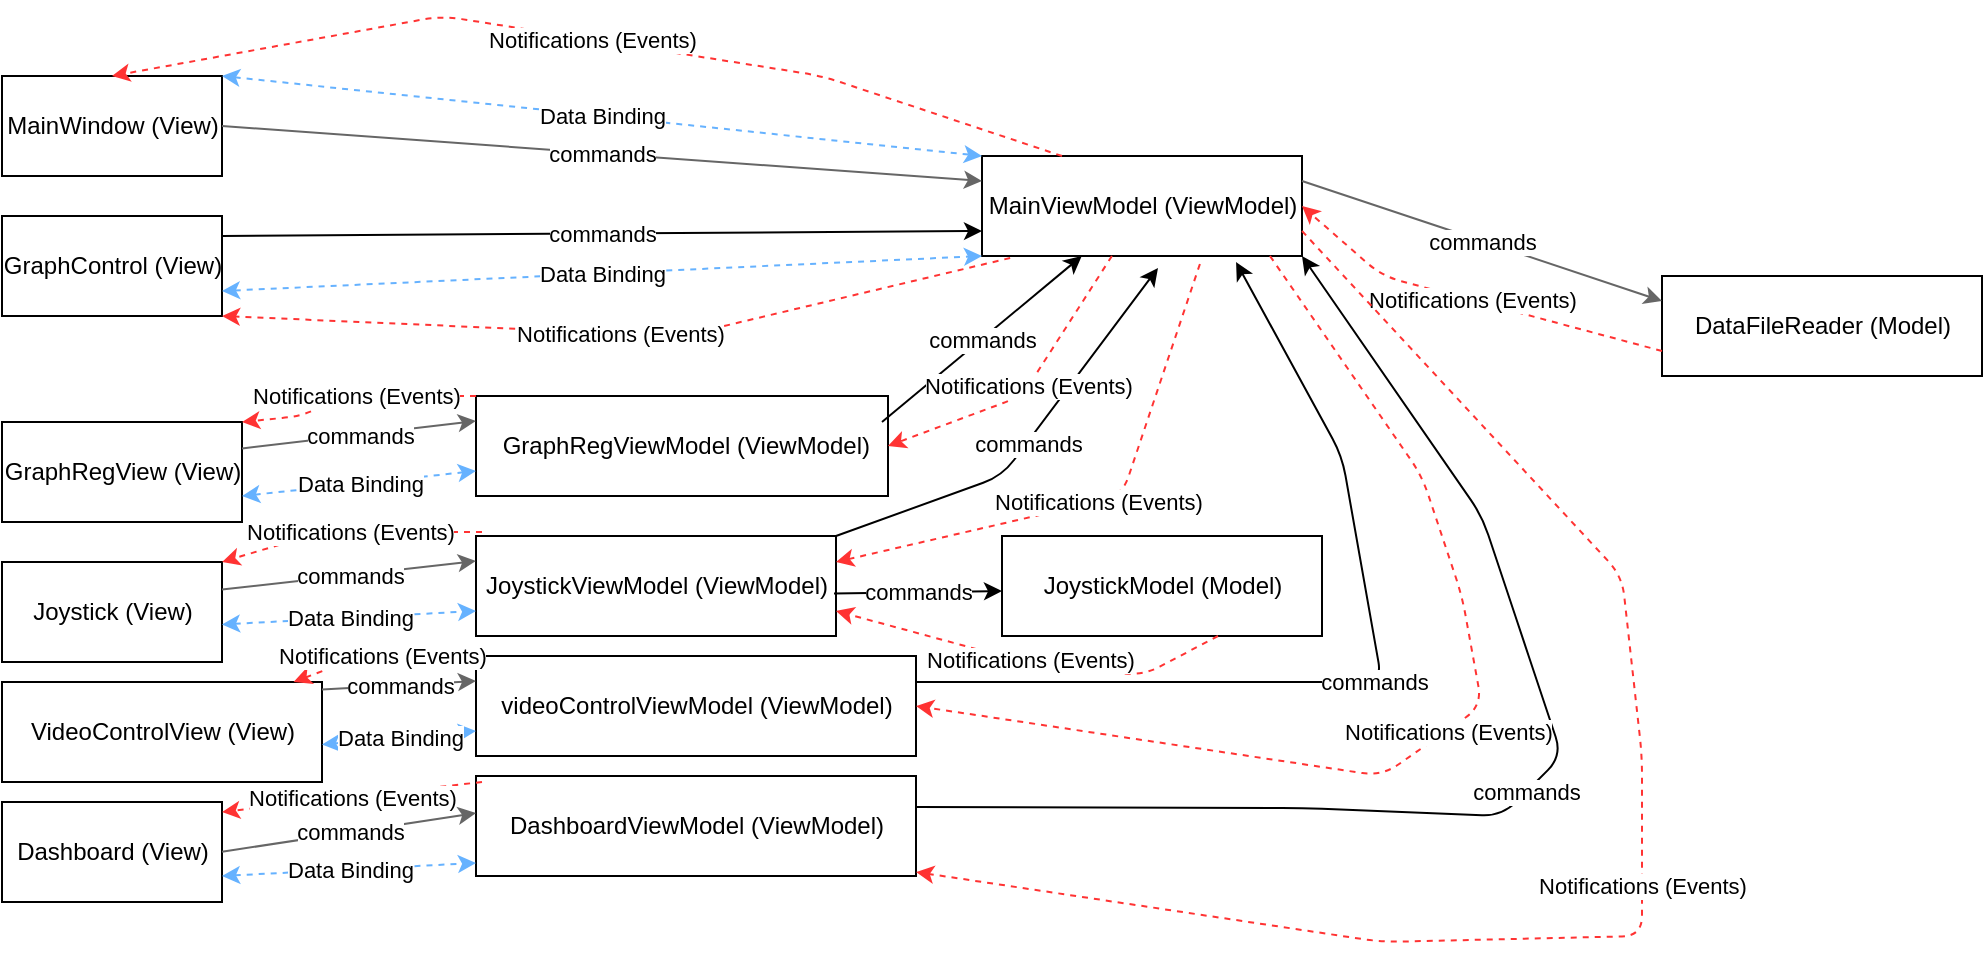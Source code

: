 <mxfile version="14.6.0" type="github">
  <diagram id="C5RBs43oDa-KdzZeNtuy" name="Page-1">
    <mxGraphModel dx="1422" dy="762" grid="1" gridSize="10" guides="1" tooltips="1" connect="1" arrows="1" fold="1" page="1" pageScale="1" pageWidth="1169" pageHeight="827" math="0" shadow="0">
      <root>
        <mxCell id="WIyWlLk6GJQsqaUBKTNV-0" />
        <mxCell id="WIyWlLk6GJQsqaUBKTNV-1" parent="WIyWlLk6GJQsqaUBKTNV-0" />
        <mxCell id="LMAW1DUZcX1mLdOMo50G-0" value="MainWindow (View)" style="html=1;" vertex="1" parent="WIyWlLk6GJQsqaUBKTNV-1">
          <mxGeometry x="110" y="190" width="110" height="50" as="geometry" />
        </mxCell>
        <mxCell id="LMAW1DUZcX1mLdOMo50G-1" value="GraphControl (View)" style="html=1;" vertex="1" parent="WIyWlLk6GJQsqaUBKTNV-1">
          <mxGeometry x="110" y="260" width="110" height="50" as="geometry" />
        </mxCell>
        <mxCell id="LMAW1DUZcX1mLdOMo50G-2" value="VideoControlView (View)" style="html=1;" vertex="1" parent="WIyWlLk6GJQsqaUBKTNV-1">
          <mxGeometry x="110" y="493" width="160" height="50" as="geometry" />
        </mxCell>
        <mxCell id="LMAW1DUZcX1mLdOMo50G-3" value="GraphRegView (View)" style="html=1;" vertex="1" parent="WIyWlLk6GJQsqaUBKTNV-1">
          <mxGeometry x="110" y="363" width="120" height="50" as="geometry" />
        </mxCell>
        <mxCell id="LMAW1DUZcX1mLdOMo50G-4" value="Joystick (View)" style="html=1;" vertex="1" parent="WIyWlLk6GJQsqaUBKTNV-1">
          <mxGeometry x="110" y="433" width="110" height="50" as="geometry" />
        </mxCell>
        <mxCell id="LMAW1DUZcX1mLdOMo50G-6" value="Dashboard (View)" style="html=1;" vertex="1" parent="WIyWlLk6GJQsqaUBKTNV-1">
          <mxGeometry x="110" y="553" width="110" height="50" as="geometry" />
        </mxCell>
        <mxCell id="LMAW1DUZcX1mLdOMo50G-9" value="MainViewModel (ViewModel)" style="html=1;" vertex="1" parent="WIyWlLk6GJQsqaUBKTNV-1">
          <mxGeometry x="600" y="230" width="160" height="50" as="geometry" />
        </mxCell>
        <mxCell id="LMAW1DUZcX1mLdOMo50G-13" value="videoControlViewModel (ViewModel)" style="html=1;" vertex="1" parent="WIyWlLk6GJQsqaUBKTNV-1">
          <mxGeometry x="347" y="480" width="220" height="50" as="geometry" />
        </mxCell>
        <mxCell id="LMAW1DUZcX1mLdOMo50G-15" value="&amp;nbsp;GraphRegViewModel (ViewModel)" style="html=1;" vertex="1" parent="WIyWlLk6GJQsqaUBKTNV-1">
          <mxGeometry x="347" y="350" width="206" height="50" as="geometry" />
        </mxCell>
        <mxCell id="LMAW1DUZcX1mLdOMo50G-16" value="DashboardViewModel (ViewModel)" style="html=1;" vertex="1" parent="WIyWlLk6GJQsqaUBKTNV-1">
          <mxGeometry x="347" y="540" width="220" height="50" as="geometry" />
        </mxCell>
        <mxCell id="LMAW1DUZcX1mLdOMo50G-17" value="JoystickViewModel (ViewModel)" style="html=1;" vertex="1" parent="WIyWlLk6GJQsqaUBKTNV-1">
          <mxGeometry x="347" y="420" width="180" height="50" as="geometry" />
        </mxCell>
        <mxCell id="LMAW1DUZcX1mLdOMo50G-18" value="DataFileReader (Model)" style="html=1;" vertex="1" parent="WIyWlLk6GJQsqaUBKTNV-1">
          <mxGeometry x="940" y="290" width="160" height="50" as="geometry" />
        </mxCell>
        <mxCell id="LMAW1DUZcX1mLdOMo50G-19" value="JoystickModel (Model)" style="html=1;" vertex="1" parent="WIyWlLk6GJQsqaUBKTNV-1">
          <mxGeometry x="610" y="420" width="160" height="50" as="geometry" />
        </mxCell>
        <mxCell id="LMAW1DUZcX1mLdOMo50G-55" value="" style="endArrow=classic;html=1;entryX=0;entryY=0.25;entryDx=0;entryDy=0;fillColor=#f5f5f5;strokeColor=#666666;exitX=1;exitY=0.5;exitDx=0;exitDy=0;" edge="1" parent="WIyWlLk6GJQsqaUBKTNV-1" source="LMAW1DUZcX1mLdOMo50G-0" target="LMAW1DUZcX1mLdOMo50G-9">
          <mxGeometry relative="1" as="geometry">
            <mxPoint x="220" y="200" as="sourcePoint" />
            <mxPoint x="320" y="200" as="targetPoint" />
            <Array as="points" />
          </mxGeometry>
        </mxCell>
        <mxCell id="LMAW1DUZcX1mLdOMo50G-56" value="commands" style="edgeLabel;resizable=0;html=1;align=center;verticalAlign=middle;" connectable="0" vertex="1" parent="LMAW1DUZcX1mLdOMo50G-55">
          <mxGeometry relative="1" as="geometry" />
        </mxCell>
        <mxCell id="LMAW1DUZcX1mLdOMo50G-60" value="" style="endArrow=classic;html=1;entryX=0;entryY=0.75;entryDx=0;entryDy=0;" edge="1" parent="WIyWlLk6GJQsqaUBKTNV-1" target="LMAW1DUZcX1mLdOMo50G-9">
          <mxGeometry relative="1" as="geometry">
            <mxPoint x="220" y="270" as="sourcePoint" />
            <mxPoint x="320" y="270" as="targetPoint" />
            <Array as="points" />
          </mxGeometry>
        </mxCell>
        <mxCell id="LMAW1DUZcX1mLdOMo50G-61" value="commands" style="edgeLabel;resizable=0;html=1;align=center;verticalAlign=middle;" connectable="0" vertex="1" parent="LMAW1DUZcX1mLdOMo50G-60">
          <mxGeometry relative="1" as="geometry" />
        </mxCell>
        <mxCell id="LMAW1DUZcX1mLdOMo50G-62" value="" style="endArrow=classic;html=1;entryX=0;entryY=0.25;entryDx=0;entryDy=0;fillColor=#f5f5f5;strokeColor=#666666;" edge="1" parent="WIyWlLk6GJQsqaUBKTNV-1" target="LMAW1DUZcX1mLdOMo50G-18">
          <mxGeometry relative="1" as="geometry">
            <mxPoint x="760" y="242.5" as="sourcePoint" />
            <mxPoint x="1140" y="240" as="targetPoint" />
            <Array as="points" />
          </mxGeometry>
        </mxCell>
        <mxCell id="LMAW1DUZcX1mLdOMo50G-63" value="commands" style="edgeLabel;resizable=0;html=1;align=center;verticalAlign=middle;" connectable="0" vertex="1" parent="LMAW1DUZcX1mLdOMo50G-62">
          <mxGeometry relative="1" as="geometry" />
        </mxCell>
        <mxCell id="LMAW1DUZcX1mLdOMo50G-64" value="" style="endArrow=classic;html=1;entryX=0;entryY=0.25;entryDx=0;entryDy=0;fillColor=#f5f5f5;strokeColor=#666666;" edge="1" parent="WIyWlLk6GJQsqaUBKTNV-1" target="LMAW1DUZcX1mLdOMo50G-15">
          <mxGeometry relative="1" as="geometry">
            <mxPoint x="230" y="376.25" as="sourcePoint" />
            <mxPoint x="610" y="373.75" as="targetPoint" />
            <Array as="points" />
          </mxGeometry>
        </mxCell>
        <mxCell id="LMAW1DUZcX1mLdOMo50G-65" value="commands" style="edgeLabel;resizable=0;html=1;align=center;verticalAlign=middle;" connectable="0" vertex="1" parent="LMAW1DUZcX1mLdOMo50G-64">
          <mxGeometry relative="1" as="geometry" />
        </mxCell>
        <mxCell id="LMAW1DUZcX1mLdOMo50G-66" value="" style="endArrow=classic;html=1;entryX=0;entryY=0.25;entryDx=0;entryDy=0;fillColor=#f5f5f5;strokeColor=#666666;" edge="1" parent="WIyWlLk6GJQsqaUBKTNV-1" target="LMAW1DUZcX1mLdOMo50G-13">
          <mxGeometry relative="1" as="geometry">
            <mxPoint x="270" y="496.75" as="sourcePoint" />
            <mxPoint x="387" y="483" as="targetPoint" />
            <Array as="points" />
          </mxGeometry>
        </mxCell>
        <mxCell id="LMAW1DUZcX1mLdOMo50G-67" value="commands" style="edgeLabel;resizable=0;html=1;align=center;verticalAlign=middle;" connectable="0" vertex="1" parent="LMAW1DUZcX1mLdOMo50G-66">
          <mxGeometry relative="1" as="geometry" />
        </mxCell>
        <mxCell id="LMAW1DUZcX1mLdOMo50G-68" value="" style="endArrow=classic;html=1;entryX=0;entryY=0.25;entryDx=0;entryDy=0;fillColor=#f5f5f5;strokeColor=#666666;" edge="1" parent="WIyWlLk6GJQsqaUBKTNV-1" target="LMAW1DUZcX1mLdOMo50G-17">
          <mxGeometry relative="1" as="geometry">
            <mxPoint x="220" y="446.75" as="sourcePoint" />
            <mxPoint x="337" y="433" as="targetPoint" />
            <Array as="points" />
          </mxGeometry>
        </mxCell>
        <mxCell id="LMAW1DUZcX1mLdOMo50G-69" value="commands" style="edgeLabel;resizable=0;html=1;align=center;verticalAlign=middle;" connectable="0" vertex="1" parent="LMAW1DUZcX1mLdOMo50G-68">
          <mxGeometry relative="1" as="geometry" />
        </mxCell>
        <mxCell id="LMAW1DUZcX1mLdOMo50G-70" value="" style="endArrow=classic;html=1;entryX=0;entryY=0.25;entryDx=0;entryDy=0;fillColor=#f5f5f5;strokeColor=#666666;" edge="1" parent="WIyWlLk6GJQsqaUBKTNV-1">
          <mxGeometry relative="1" as="geometry">
            <mxPoint x="220" y="577.88" as="sourcePoint" />
            <mxPoint x="347" y="558.5" as="targetPoint" />
            <Array as="points" />
          </mxGeometry>
        </mxCell>
        <mxCell id="LMAW1DUZcX1mLdOMo50G-71" value="commands" style="edgeLabel;resizable=0;html=1;align=center;verticalAlign=middle;" connectable="0" vertex="1" parent="LMAW1DUZcX1mLdOMo50G-70">
          <mxGeometry relative="1" as="geometry" />
        </mxCell>
        <mxCell id="LMAW1DUZcX1mLdOMo50G-72" value="" style="endArrow=classic;html=1;entryX=0;entryY=0.25;entryDx=0;entryDy=0;" edge="1" parent="WIyWlLk6GJQsqaUBKTNV-1">
          <mxGeometry relative="1" as="geometry">
            <mxPoint x="526" y="448.75" as="sourcePoint" />
            <mxPoint x="610" y="447.5" as="targetPoint" />
            <Array as="points" />
          </mxGeometry>
        </mxCell>
        <mxCell id="LMAW1DUZcX1mLdOMo50G-73" value="commands" style="edgeLabel;resizable=0;html=1;align=center;verticalAlign=middle;" connectable="0" vertex="1" parent="LMAW1DUZcX1mLdOMo50G-72">
          <mxGeometry relative="1" as="geometry" />
        </mxCell>
        <mxCell id="LMAW1DUZcX1mLdOMo50G-74" value="" style="endArrow=classic;html=1;" edge="1" parent="WIyWlLk6GJQsqaUBKTNV-1" target="LMAW1DUZcX1mLdOMo50G-9">
          <mxGeometry relative="1" as="geometry">
            <mxPoint x="550" y="363" as="sourcePoint" />
            <mxPoint x="667" y="349.25" as="targetPoint" />
            <Array as="points" />
          </mxGeometry>
        </mxCell>
        <mxCell id="LMAW1DUZcX1mLdOMo50G-75" value="commands" style="edgeLabel;resizable=0;html=1;align=center;verticalAlign=middle;" connectable="0" vertex="1" parent="LMAW1DUZcX1mLdOMo50G-74">
          <mxGeometry relative="1" as="geometry" />
        </mxCell>
        <mxCell id="LMAW1DUZcX1mLdOMo50G-76" value="" style="endArrow=classic;html=1;entryX=0.794;entryY=1.06;entryDx=0;entryDy=0;entryPerimeter=0;" edge="1" parent="WIyWlLk6GJQsqaUBKTNV-1" target="LMAW1DUZcX1mLdOMo50G-9">
          <mxGeometry relative="1" as="geometry">
            <mxPoint x="567" y="493" as="sourcePoint" />
            <mxPoint x="830" y="460" as="targetPoint" />
            <Array as="points">
              <mxPoint x="710" y="493" />
              <mxPoint x="800" y="493" />
              <mxPoint x="780" y="380" />
            </Array>
          </mxGeometry>
        </mxCell>
        <mxCell id="LMAW1DUZcX1mLdOMo50G-77" value="commands" style="edgeLabel;resizable=0;html=1;align=center;verticalAlign=middle;" connectable="0" vertex="1" parent="LMAW1DUZcX1mLdOMo50G-76">
          <mxGeometry relative="1" as="geometry" />
        </mxCell>
        <mxCell id="LMAW1DUZcX1mLdOMo50G-108" value="" style="endArrow=classic;html=1;entryX=1;entryY=1;entryDx=0;entryDy=0;" edge="1" parent="WIyWlLk6GJQsqaUBKTNV-1" target="LMAW1DUZcX1mLdOMo50G-9">
          <mxGeometry relative="1" as="geometry">
            <mxPoint x="567" y="555.5" as="sourcePoint" />
            <mxPoint x="940" y="500" as="targetPoint" />
            <Array as="points">
              <mxPoint x="760" y="556" />
              <mxPoint x="860" y="560" />
              <mxPoint x="890" y="530" />
              <mxPoint x="870" y="470" />
              <mxPoint x="850" y="410" />
            </Array>
          </mxGeometry>
        </mxCell>
        <mxCell id="LMAW1DUZcX1mLdOMo50G-109" value="commands" style="edgeLabel;resizable=0;html=1;align=center;verticalAlign=middle;" connectable="0" vertex="1" parent="LMAW1DUZcX1mLdOMo50G-108">
          <mxGeometry relative="1" as="geometry" />
        </mxCell>
        <mxCell id="LMAW1DUZcX1mLdOMo50G-112" value="" style="endArrow=classic;html=1;fillColor=#dae8fc;startArrow=classic;dashed=1;strokeColor=#66B2FF;entryX=0;entryY=0;entryDx=0;entryDy=0;exitX=1;exitY=0;exitDx=0;exitDy=0;" edge="1" parent="WIyWlLk6GJQsqaUBKTNV-1" source="LMAW1DUZcX1mLdOMo50G-0" target="LMAW1DUZcX1mLdOMo50G-9">
          <mxGeometry relative="1" as="geometry">
            <mxPoint x="220" y="190" as="sourcePoint" />
            <mxPoint x="600" y="220" as="targetPoint" />
            <Array as="points" />
          </mxGeometry>
        </mxCell>
        <mxCell id="LMAW1DUZcX1mLdOMo50G-113" value="Data Binding" style="edgeLabel;resizable=0;html=1;align=center;verticalAlign=middle;" connectable="0" vertex="1" parent="LMAW1DUZcX1mLdOMo50G-112">
          <mxGeometry relative="1" as="geometry" />
        </mxCell>
        <mxCell id="LMAW1DUZcX1mLdOMo50G-114" value="" style="endArrow=classic;html=1;fillColor=#dae8fc;startArrow=classic;dashed=1;strokeColor=#66B2FF;entryX=0;entryY=1;entryDx=0;entryDy=0;exitX=1;exitY=0.75;exitDx=0;exitDy=0;" edge="1" parent="WIyWlLk6GJQsqaUBKTNV-1" source="LMAW1DUZcX1mLdOMo50G-1" target="LMAW1DUZcX1mLdOMo50G-9">
          <mxGeometry relative="1" as="geometry">
            <mxPoint x="220" y="280" as="sourcePoint" />
            <mxPoint x="600" y="320" as="targetPoint" />
            <Array as="points" />
          </mxGeometry>
        </mxCell>
        <mxCell id="LMAW1DUZcX1mLdOMo50G-115" value="Data Binding" style="edgeLabel;resizable=0;html=1;align=center;verticalAlign=middle;" connectable="0" vertex="1" parent="LMAW1DUZcX1mLdOMo50G-114">
          <mxGeometry relative="1" as="geometry" />
        </mxCell>
        <mxCell id="LMAW1DUZcX1mLdOMo50G-116" value="" style="endArrow=classic;html=1;fillColor=#dae8fc;startArrow=classic;dashed=1;strokeColor=#66B2FF;exitX=1;exitY=0.75;exitDx=0;exitDy=0;entryX=0;entryY=0.75;entryDx=0;entryDy=0;" edge="1" parent="WIyWlLk6GJQsqaUBKTNV-1" target="LMAW1DUZcX1mLdOMo50G-15">
          <mxGeometry relative="1" as="geometry">
            <mxPoint x="230" y="400" as="sourcePoint" />
            <mxPoint x="400" y="400.5" as="targetPoint" />
            <Array as="points" />
          </mxGeometry>
        </mxCell>
        <mxCell id="LMAW1DUZcX1mLdOMo50G-117" value="Data Binding" style="edgeLabel;resizable=0;html=1;align=center;verticalAlign=middle;" connectable="0" vertex="1" parent="LMAW1DUZcX1mLdOMo50G-116">
          <mxGeometry relative="1" as="geometry" />
        </mxCell>
        <mxCell id="LMAW1DUZcX1mLdOMo50G-118" value="" style="endArrow=classic;html=1;fillColor=#dae8fc;startArrow=classic;dashed=1;strokeColor=#66B2FF;exitX=1;exitY=0.75;exitDx=0;exitDy=0;entryX=0;entryY=0.75;entryDx=0;entryDy=0;" edge="1" parent="WIyWlLk6GJQsqaUBKTNV-1" target="LMAW1DUZcX1mLdOMo50G-17">
          <mxGeometry relative="1" as="geometry">
            <mxPoint x="220" y="464.25" as="sourcePoint" />
            <mxPoint x="337" y="451.75" as="targetPoint" />
            <Array as="points" />
          </mxGeometry>
        </mxCell>
        <mxCell id="LMAW1DUZcX1mLdOMo50G-119" value="Data Binding" style="edgeLabel;resizable=0;html=1;align=center;verticalAlign=middle;" connectable="0" vertex="1" parent="LMAW1DUZcX1mLdOMo50G-118">
          <mxGeometry relative="1" as="geometry" />
        </mxCell>
        <mxCell id="LMAW1DUZcX1mLdOMo50G-120" value="" style="endArrow=classic;html=1;fillColor=#dae8fc;startArrow=classic;dashed=1;strokeColor=#66B2FF;exitX=1;exitY=0.75;exitDx=0;exitDy=0;entryX=0;entryY=0.75;entryDx=0;entryDy=0;" edge="1" parent="WIyWlLk6GJQsqaUBKTNV-1" target="LMAW1DUZcX1mLdOMo50G-13">
          <mxGeometry relative="1" as="geometry">
            <mxPoint x="270" y="524.25" as="sourcePoint" />
            <mxPoint x="387" y="511.75" as="targetPoint" />
            <Array as="points" />
          </mxGeometry>
        </mxCell>
        <mxCell id="LMAW1DUZcX1mLdOMo50G-121" value="Data Binding" style="edgeLabel;resizable=0;html=1;align=center;verticalAlign=middle;" connectable="0" vertex="1" parent="LMAW1DUZcX1mLdOMo50G-120">
          <mxGeometry relative="1" as="geometry" />
        </mxCell>
        <mxCell id="LMAW1DUZcX1mLdOMo50G-122" value="" style="endArrow=classic;html=1;fillColor=#dae8fc;startArrow=classic;dashed=1;strokeColor=#66B2FF;entryX=0;entryY=0.75;entryDx=0;entryDy=0;" edge="1" parent="WIyWlLk6GJQsqaUBKTNV-1">
          <mxGeometry relative="1" as="geometry">
            <mxPoint x="220" y="590" as="sourcePoint" />
            <mxPoint x="347" y="583.5" as="targetPoint" />
            <Array as="points" />
          </mxGeometry>
        </mxCell>
        <mxCell id="LMAW1DUZcX1mLdOMo50G-123" value="Data Binding" style="edgeLabel;resizable=0;html=1;align=center;verticalAlign=middle;" connectable="0" vertex="1" parent="LMAW1DUZcX1mLdOMo50G-122">
          <mxGeometry relative="1" as="geometry" />
        </mxCell>
        <mxCell id="LMAW1DUZcX1mLdOMo50G-124" value="" style="endArrow=classic;html=1;exitX=1;exitY=0;exitDx=0;exitDy=0;exitPerimeter=0;entryX=0.55;entryY=1.12;entryDx=0;entryDy=0;entryPerimeter=0;" edge="1" parent="WIyWlLk6GJQsqaUBKTNV-1" source="LMAW1DUZcX1mLdOMo50G-17" target="LMAW1DUZcX1mLdOMo50G-9">
          <mxGeometry relative="1" as="geometry">
            <mxPoint x="527" y="425.63" as="sourcePoint" />
            <mxPoint x="681" y="324.38" as="targetPoint" />
            <Array as="points">
              <mxPoint x="610" y="390" />
            </Array>
          </mxGeometry>
        </mxCell>
        <mxCell id="LMAW1DUZcX1mLdOMo50G-125" value="commands" style="edgeLabel;resizable=0;html=1;align=center;verticalAlign=middle;" connectable="0" vertex="1" parent="LMAW1DUZcX1mLdOMo50G-124">
          <mxGeometry relative="1" as="geometry" />
        </mxCell>
        <mxCell id="LMAW1DUZcX1mLdOMo50G-127" value="" style="endArrow=classic;html=1;entryX=1;entryY=0.5;entryDx=0;entryDy=0;fillColor=#f5f5f5;dashed=1;strokeColor=#FF3333;exitX=0;exitY=0.75;exitDx=0;exitDy=0;" edge="1" parent="WIyWlLk6GJQsqaUBKTNV-1" source="LMAW1DUZcX1mLdOMo50G-18" target="LMAW1DUZcX1mLdOMo50G-9">
          <mxGeometry relative="1" as="geometry">
            <mxPoint x="930" y="320" as="sourcePoint" />
            <mxPoint x="1060" y="400" as="targetPoint" />
            <Array as="points">
              <mxPoint x="800" y="290" />
            </Array>
          </mxGeometry>
        </mxCell>
        <mxCell id="LMAW1DUZcX1mLdOMo50G-128" value="Notifications (Events)" style="edgeLabel;resizable=0;html=1;align=center;verticalAlign=middle;" connectable="0" vertex="1" parent="LMAW1DUZcX1mLdOMo50G-127">
          <mxGeometry relative="1" as="geometry" />
        </mxCell>
        <mxCell id="LMAW1DUZcX1mLdOMo50G-129" value="" style="endArrow=classic;html=1;entryX=1;entryY=0.5;entryDx=0;entryDy=0;fillColor=#f5f5f5;dashed=1;strokeColor=#FF3333;exitX=0.406;exitY=1;exitDx=0;exitDy=0;exitPerimeter=0;" edge="1" parent="WIyWlLk6GJQsqaUBKTNV-1" source="LMAW1DUZcX1mLdOMo50G-9" target="LMAW1DUZcX1mLdOMo50G-15">
          <mxGeometry relative="1" as="geometry">
            <mxPoint x="1060" y="433" as="sourcePoint" />
            <mxPoint x="880" y="360.5" as="targetPoint" />
            <Array as="points">
              <mxPoint x="620" y="350" />
            </Array>
          </mxGeometry>
        </mxCell>
        <mxCell id="LMAW1DUZcX1mLdOMo50G-130" value="Notifications (Events)" style="edgeLabel;resizable=0;html=1;align=center;verticalAlign=middle;" connectable="0" vertex="1" parent="LMAW1DUZcX1mLdOMo50G-129">
          <mxGeometry relative="1" as="geometry" />
        </mxCell>
        <mxCell id="LMAW1DUZcX1mLdOMo50G-131" value="" style="endArrow=classic;html=1;fillColor=#f5f5f5;dashed=1;strokeColor=#FF3333;exitX=0.681;exitY=1.08;exitDx=0;exitDy=0;exitPerimeter=0;" edge="1" parent="WIyWlLk6GJQsqaUBKTNV-1" source="LMAW1DUZcX1mLdOMo50G-9">
          <mxGeometry relative="1" as="geometry">
            <mxPoint x="711.96" y="310" as="sourcePoint" />
            <mxPoint x="527" y="433" as="targetPoint" />
            <Array as="points">
              <mxPoint x="670" y="400" />
            </Array>
          </mxGeometry>
        </mxCell>
        <mxCell id="LMAW1DUZcX1mLdOMo50G-132" value="Notifications (Events)" style="edgeLabel;resizable=0;html=1;align=center;verticalAlign=middle;" connectable="0" vertex="1" parent="LMAW1DUZcX1mLdOMo50G-131">
          <mxGeometry relative="1" as="geometry" />
        </mxCell>
        <mxCell id="LMAW1DUZcX1mLdOMo50G-133" value="" style="endArrow=classic;html=1;fillColor=#f5f5f5;dashed=1;strokeColor=#FF3333;exitX=0.9;exitY=1;exitDx=0;exitDy=0;exitPerimeter=0;entryX=1;entryY=0.5;entryDx=0;entryDy=0;" edge="1" parent="WIyWlLk6GJQsqaUBKTNV-1" source="LMAW1DUZcX1mLdOMo50G-9" target="LMAW1DUZcX1mLdOMo50G-13">
          <mxGeometry relative="1" as="geometry">
            <mxPoint x="781.96" y="400" as="sourcePoint" />
            <mxPoint x="580" y="510" as="targetPoint" />
            <Array as="points">
              <mxPoint x="820" y="390" />
              <mxPoint x="840" y="450" />
              <mxPoint x="850" y="505" />
              <mxPoint x="800" y="540" />
            </Array>
          </mxGeometry>
        </mxCell>
        <mxCell id="LMAW1DUZcX1mLdOMo50G-134" value="Notifications (Events)" style="edgeLabel;resizable=0;html=1;align=center;verticalAlign=middle;" connectable="0" vertex="1" parent="LMAW1DUZcX1mLdOMo50G-133">
          <mxGeometry relative="1" as="geometry" />
        </mxCell>
        <mxCell id="LMAW1DUZcX1mLdOMo50G-135" value="" style="endArrow=classic;html=1;fillColor=#f5f5f5;dashed=1;strokeColor=#FF3333;entryX=1;entryY=0.5;entryDx=0;entryDy=0;exitX=1;exitY=0.75;exitDx=0;exitDy=0;" edge="1" parent="WIyWlLk6GJQsqaUBKTNV-1" source="LMAW1DUZcX1mLdOMo50G-9">
          <mxGeometry relative="1" as="geometry">
            <mxPoint x="890" y="340" as="sourcePoint" />
            <mxPoint x="567" y="588" as="targetPoint" />
            <Array as="points">
              <mxPoint x="920" y="440" />
              <mxPoint x="930" y="530" />
              <mxPoint x="930" y="620" />
              <mxPoint x="800" y="623" />
            </Array>
          </mxGeometry>
        </mxCell>
        <mxCell id="LMAW1DUZcX1mLdOMo50G-136" value="Notifications (Events)" style="edgeLabel;resizable=0;html=1;align=center;verticalAlign=middle;" connectable="0" vertex="1" parent="LMAW1DUZcX1mLdOMo50G-135">
          <mxGeometry relative="1" as="geometry" />
        </mxCell>
        <mxCell id="LMAW1DUZcX1mLdOMo50G-137" value="" style="endArrow=classic;html=1;entryX=1;entryY=0.75;entryDx=0;entryDy=0;fillColor=#f5f5f5;dashed=1;strokeColor=#FF3333;exitX=0.675;exitY=1;exitDx=0;exitDy=0;exitPerimeter=0;" edge="1" parent="WIyWlLk6GJQsqaUBKTNV-1" source="LMAW1DUZcX1mLdOMo50G-19" target="LMAW1DUZcX1mLdOMo50G-17">
          <mxGeometry relative="1" as="geometry">
            <mxPoint x="730" y="480" as="sourcePoint" />
            <mxPoint x="553" y="470" as="targetPoint" />
            <Array as="points">
              <mxPoint x="680" y="490" />
              <mxPoint x="610" y="480" />
            </Array>
          </mxGeometry>
        </mxCell>
        <mxCell id="LMAW1DUZcX1mLdOMo50G-138" value="Notifications (Events)" style="edgeLabel;resizable=0;html=1;align=center;verticalAlign=middle;" connectable="0" vertex="1" parent="LMAW1DUZcX1mLdOMo50G-137">
          <mxGeometry relative="1" as="geometry" />
        </mxCell>
        <mxCell id="LMAW1DUZcX1mLdOMo50G-139" value="" style="endArrow=classic;html=1;fillColor=#f5f5f5;dashed=1;strokeColor=#FF3333;entryX=0.5;entryY=0;entryDx=0;entryDy=0;exitX=0.25;exitY=0;exitDx=0;exitDy=0;" edge="1" parent="WIyWlLk6GJQsqaUBKTNV-1" source="LMAW1DUZcX1mLdOMo50G-9" target="LMAW1DUZcX1mLdOMo50G-0">
          <mxGeometry relative="1" as="geometry">
            <mxPoint x="640" y="220" as="sourcePoint" />
            <mxPoint x="190" y="150" as="targetPoint" />
            <Array as="points">
              <mxPoint x="520" y="190" />
              <mxPoint x="330" y="160" />
            </Array>
          </mxGeometry>
        </mxCell>
        <mxCell id="LMAW1DUZcX1mLdOMo50G-140" value="Notifications (Events)" style="edgeLabel;resizable=0;html=1;align=center;verticalAlign=middle;" connectable="0" vertex="1" parent="LMAW1DUZcX1mLdOMo50G-139">
          <mxGeometry relative="1" as="geometry" />
        </mxCell>
        <mxCell id="LMAW1DUZcX1mLdOMo50G-141" value="" style="endArrow=classic;html=1;fillColor=#f5f5f5;dashed=1;strokeColor=#FF3333;exitX=0.088;exitY=1.02;exitDx=0;exitDy=0;exitPerimeter=0;entryX=1;entryY=1;entryDx=0;entryDy=0;" edge="1" parent="WIyWlLk6GJQsqaUBKTNV-1" source="LMAW1DUZcX1mLdOMo50G-9" target="LMAW1DUZcX1mLdOMo50G-1">
          <mxGeometry relative="1" as="geometry">
            <mxPoint x="481.96" y="290" as="sourcePoint" />
            <mxPoint x="220" y="300" as="targetPoint" />
            <Array as="points">
              <mxPoint x="450" y="320" />
            </Array>
          </mxGeometry>
        </mxCell>
        <mxCell id="LMAW1DUZcX1mLdOMo50G-142" value="Notifications (Events)" style="edgeLabel;resizable=0;html=1;align=center;verticalAlign=middle;" connectable="0" vertex="1" parent="LMAW1DUZcX1mLdOMo50G-141">
          <mxGeometry relative="1" as="geometry" />
        </mxCell>
        <mxCell id="LMAW1DUZcX1mLdOMo50G-143" value="" style="endArrow=classic;html=1;entryX=1;entryY=0;entryDx=0;entryDy=0;fillColor=#f5f5f5;dashed=1;strokeColor=#FF3333;exitX=0;exitY=0;exitDx=0;exitDy=0;" edge="1" parent="WIyWlLk6GJQsqaUBKTNV-1" source="LMAW1DUZcX1mLdOMo50G-15" target="LMAW1DUZcX1mLdOMo50G-3">
          <mxGeometry relative="1" as="geometry">
            <mxPoint x="341" y="355.5" as="sourcePoint" />
            <mxPoint x="150" y="343" as="targetPoint" />
            <Array as="points">
              <mxPoint x="280" y="350" />
              <mxPoint x="260" y="360" />
            </Array>
          </mxGeometry>
        </mxCell>
        <mxCell id="LMAW1DUZcX1mLdOMo50G-144" value="Notifications (Events)" style="edgeLabel;resizable=0;html=1;align=center;verticalAlign=middle;" connectable="0" vertex="1" parent="LMAW1DUZcX1mLdOMo50G-143">
          <mxGeometry relative="1" as="geometry" />
        </mxCell>
        <mxCell id="LMAW1DUZcX1mLdOMo50G-145" value="" style="endArrow=classic;html=1;fillColor=#f5f5f5;dashed=1;strokeColor=#FF3333;entryX=1;entryY=0;entryDx=0;entryDy=0;" edge="1" parent="WIyWlLk6GJQsqaUBKTNV-1" target="LMAW1DUZcX1mLdOMo50G-4">
          <mxGeometry relative="1" as="geometry">
            <mxPoint x="350" y="418" as="sourcePoint" />
            <mxPoint x="230" y="430" as="targetPoint" />
            <Array as="points">
              <mxPoint x="270" y="418" />
            </Array>
          </mxGeometry>
        </mxCell>
        <mxCell id="LMAW1DUZcX1mLdOMo50G-146" value="Notifications (Events)" style="edgeLabel;resizable=0;html=1;align=center;verticalAlign=middle;" connectable="0" vertex="1" parent="LMAW1DUZcX1mLdOMo50G-145">
          <mxGeometry relative="1" as="geometry" />
        </mxCell>
        <mxCell id="LMAW1DUZcX1mLdOMo50G-147" value="" style="endArrow=classic;html=1;fillColor=#f5f5f5;dashed=1;strokeColor=#FF3333;exitX=0;exitY=0;exitDx=0;exitDy=0;" edge="1" parent="WIyWlLk6GJQsqaUBKTNV-1" source="LMAW1DUZcX1mLdOMo50G-13" target="LMAW1DUZcX1mLdOMo50G-2">
          <mxGeometry relative="1" as="geometry">
            <mxPoint x="340" y="480" as="sourcePoint" />
            <mxPoint x="230" y="474" as="targetPoint" />
            <Array as="points">
              <mxPoint x="290" y="480" />
            </Array>
          </mxGeometry>
        </mxCell>
        <mxCell id="LMAW1DUZcX1mLdOMo50G-148" value="Notifications (Events)" style="edgeLabel;resizable=0;html=1;align=center;verticalAlign=middle;" connectable="0" vertex="1" parent="LMAW1DUZcX1mLdOMo50G-147">
          <mxGeometry relative="1" as="geometry" />
        </mxCell>
        <mxCell id="LMAW1DUZcX1mLdOMo50G-149" value="" style="endArrow=classic;html=1;fillColor=#f5f5f5;dashed=1;strokeColor=#FF3333;" edge="1" parent="WIyWlLk6GJQsqaUBKTNV-1">
          <mxGeometry relative="1" as="geometry">
            <mxPoint x="350" y="543" as="sourcePoint" />
            <mxPoint x="220" y="558" as="targetPoint" />
            <Array as="points" />
          </mxGeometry>
        </mxCell>
        <mxCell id="LMAW1DUZcX1mLdOMo50G-150" value="Notifications (Events)" style="edgeLabel;resizable=0;html=1;align=center;verticalAlign=middle;" connectable="0" vertex="1" parent="LMAW1DUZcX1mLdOMo50G-149">
          <mxGeometry relative="1" as="geometry" />
        </mxCell>
      </root>
    </mxGraphModel>
  </diagram>
</mxfile>

